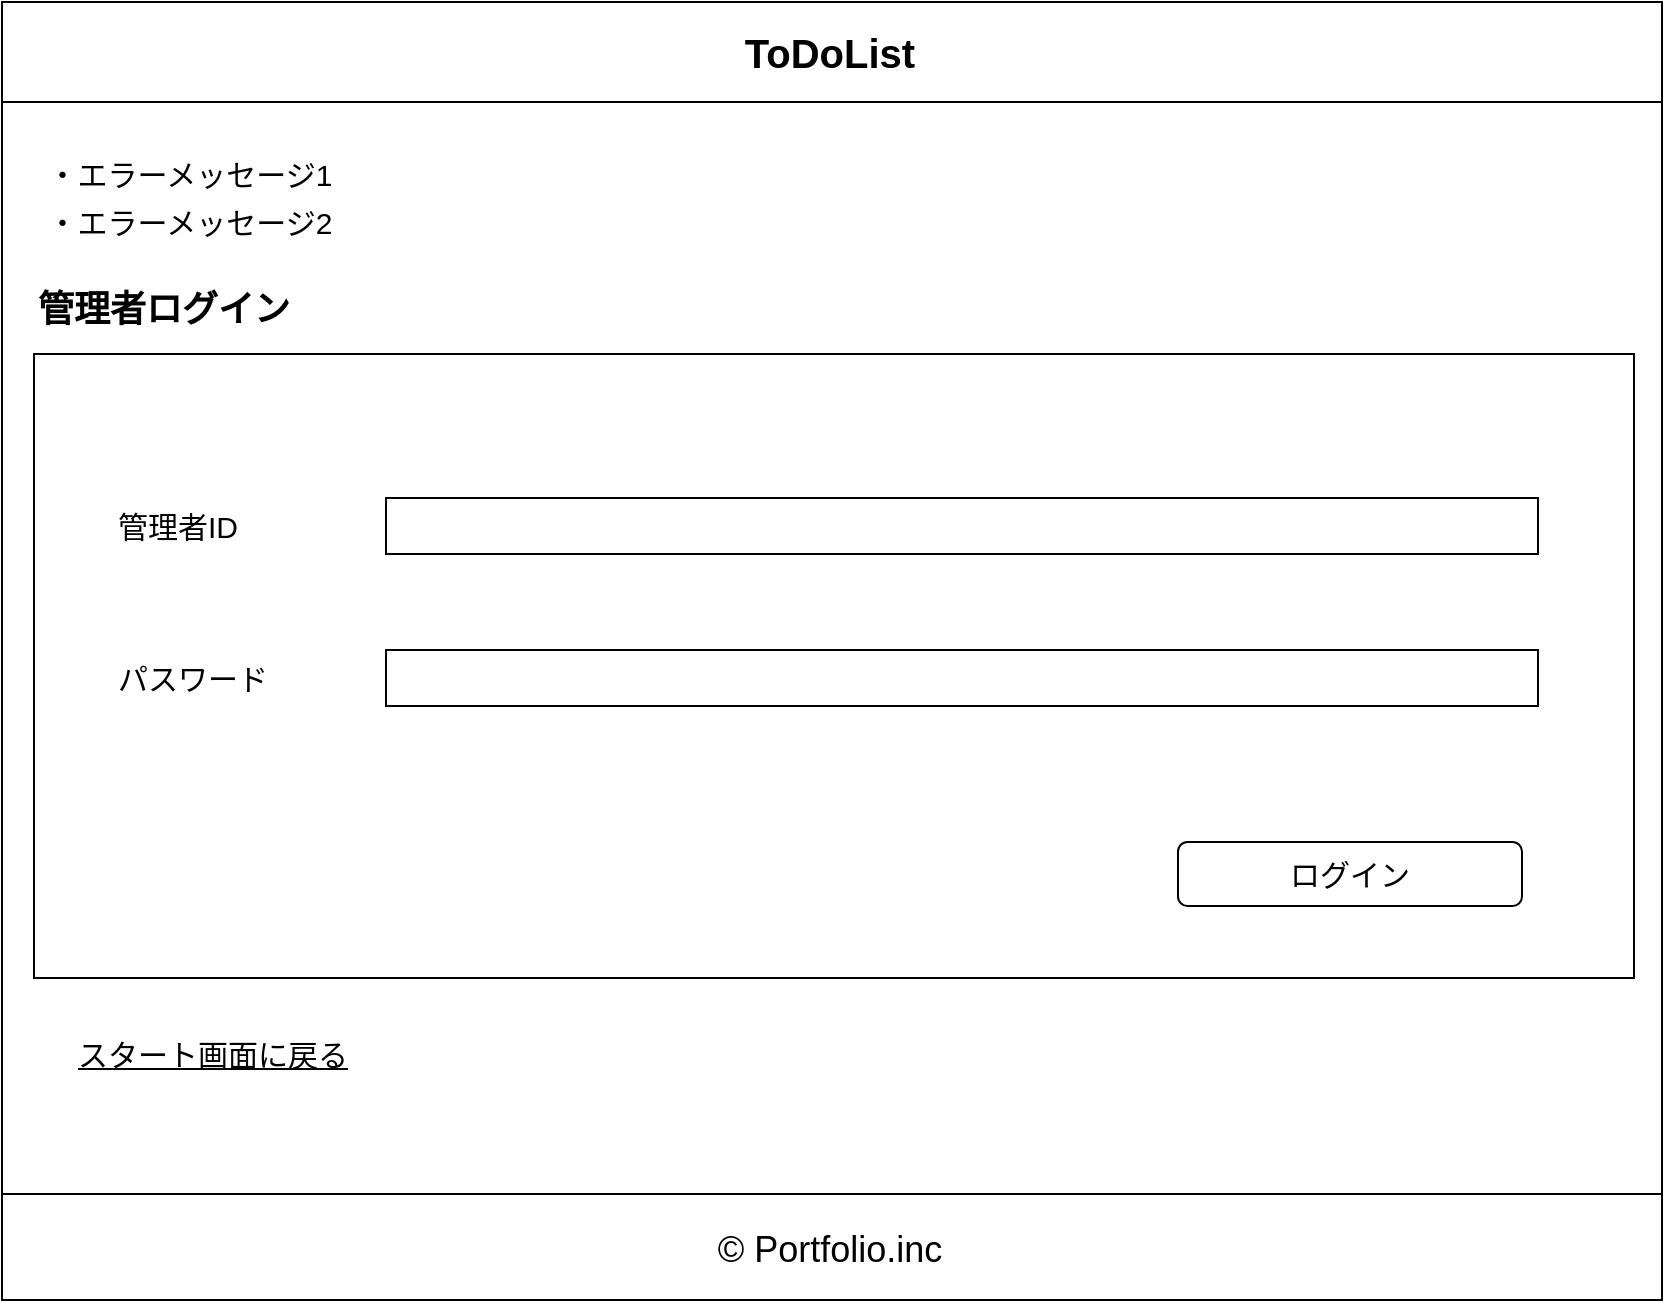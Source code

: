 <mxfile version="13.9.9" type="device"><diagram id="lAW5gfvQpGq91mGYDGwt" name="ページ1"><mxGraphModel dx="1420" dy="2059" grid="1" gridSize="4" guides="1" tooltips="1" connect="1" arrows="1" fold="1" page="1" pageScale="1" pageWidth="827" pageHeight="1169" math="0" shadow="0"><root><mxCell id="0"/><mxCell id="1" parent="0"/><mxCell id="tP_qFb6u1pj_dAxfEfU8-1" value="" style="rounded=0;whiteSpace=wrap;html=1;" parent="1" vertex="1"><mxGeometry y="-44" width="830" height="640" as="geometry"/></mxCell><mxCell id="tP_qFb6u1pj_dAxfEfU8-2" value="" style="rounded=0;whiteSpace=wrap;html=1;" parent="1" vertex="1"><mxGeometry y="-48" width="830" height="50" as="geometry"/></mxCell><mxCell id="tP_qFb6u1pj_dAxfEfU8-3" value="&lt;b&gt;&lt;font style=&quot;font-size: 20px&quot;&gt;ToDoList&lt;/font&gt;&lt;/b&gt;" style="text;html=1;strokeColor=none;fillColor=none;align=center;verticalAlign=middle;whiteSpace=wrap;rounded=0;strokeWidth=4;" parent="1" vertex="1"><mxGeometry x="334" y="-38" width="160" height="30" as="geometry"/></mxCell><mxCell id="tP_qFb6u1pj_dAxfEfU8-8" value="" style="rounded=0;whiteSpace=wrap;html=1;" parent="1" vertex="1"><mxGeometry y="548" width="830" height="53" as="geometry"/></mxCell><mxCell id="tP_qFb6u1pj_dAxfEfU8-9" value="&lt;font style=&quot;font-size: 18px&quot;&gt;© Portfolio.inc&lt;/font&gt;" style="text;html=1;strokeColor=none;fillColor=none;align=center;verticalAlign=middle;whiteSpace=wrap;rounded=0;fontSize=20;" parent="1" vertex="1"><mxGeometry x="298" y="564.5" width="232" height="20" as="geometry"/></mxCell><mxCell id="249utH4H3VEhiZY-PdCE-1" value="" style="rounded=0;whiteSpace=wrap;html=1;" parent="1" vertex="1"><mxGeometry x="16" y="128" width="800" height="312" as="geometry"/></mxCell><mxCell id="249utH4H3VEhiZY-PdCE-3" value="&lt;span style=&quot;font-size: 18px&quot;&gt;&lt;b&gt;管理者ログイン&lt;/b&gt;&lt;/span&gt;" style="text;html=1;strokeColor=none;fillColor=none;align=left;verticalAlign=middle;whiteSpace=wrap;rounded=0;fontSize=17;" parent="1" vertex="1"><mxGeometry x="16" y="96" width="144" height="20" as="geometry"/></mxCell><mxCell id="249utH4H3VEhiZY-PdCE-11" value="管理者ID" style="text;html=1;strokeColor=none;fillColor=none;align=left;verticalAlign=middle;whiteSpace=wrap;rounded=0;fontSize=15;" parent="1" vertex="1"><mxGeometry x="56" y="204" width="128" height="20" as="geometry"/></mxCell><mxCell id="249utH4H3VEhiZY-PdCE-12" value="" style="rounded=0;whiteSpace=wrap;html=1;fontSize=15;" parent="1" vertex="1"><mxGeometry x="192" y="200" width="576" height="28" as="geometry"/></mxCell><mxCell id="249utH4H3VEhiZY-PdCE-19" value="" style="rounded=0;whiteSpace=wrap;html=1;fontSize=15;" parent="1" vertex="1"><mxGeometry x="192" y="276" width="576" height="28" as="geometry"/></mxCell><mxCell id="249utH4H3VEhiZY-PdCE-20" value="パスワード" style="text;html=1;strokeColor=none;fillColor=none;align=left;verticalAlign=middle;whiteSpace=wrap;rounded=0;fontSize=15;" parent="1" vertex="1"><mxGeometry x="56" y="280" width="128" height="20" as="geometry"/></mxCell><mxCell id="249utH4H3VEhiZY-PdCE-27" value="ログイン" style="rounded=1;whiteSpace=wrap;html=1;fontSize=15;align=center;" parent="1" vertex="1"><mxGeometry x="588" y="372" width="172" height="32" as="geometry"/></mxCell><mxCell id="249utH4H3VEhiZY-PdCE-28" value="・エラーメッセージ1" style="text;html=1;strokeColor=none;fillColor=none;align=center;verticalAlign=middle;whiteSpace=wrap;rounded=0;fontSize=15;" parent="1" vertex="1"><mxGeometry x="16" y="28" width="156" height="20" as="geometry"/></mxCell><mxCell id="249utH4H3VEhiZY-PdCE-29" value="・エラーメッセージ2" style="text;html=1;strokeColor=none;fillColor=none;align=center;verticalAlign=middle;whiteSpace=wrap;rounded=0;fontSize=15;" parent="1" vertex="1"><mxGeometry x="16" y="52" width="156" height="20" as="geometry"/></mxCell><mxCell id="yZMe8i2dU32_kDOosdkg-2" value="スタート画面に戻る" style="text;html=1;strokeColor=none;fillColor=none;align=left;verticalAlign=middle;whiteSpace=wrap;rounded=0;fontSize=15;fontStyle=4" parent="1" vertex="1"><mxGeometry x="36" y="468" width="376" height="20" as="geometry"/></mxCell></root></mxGraphModel></diagram></mxfile>